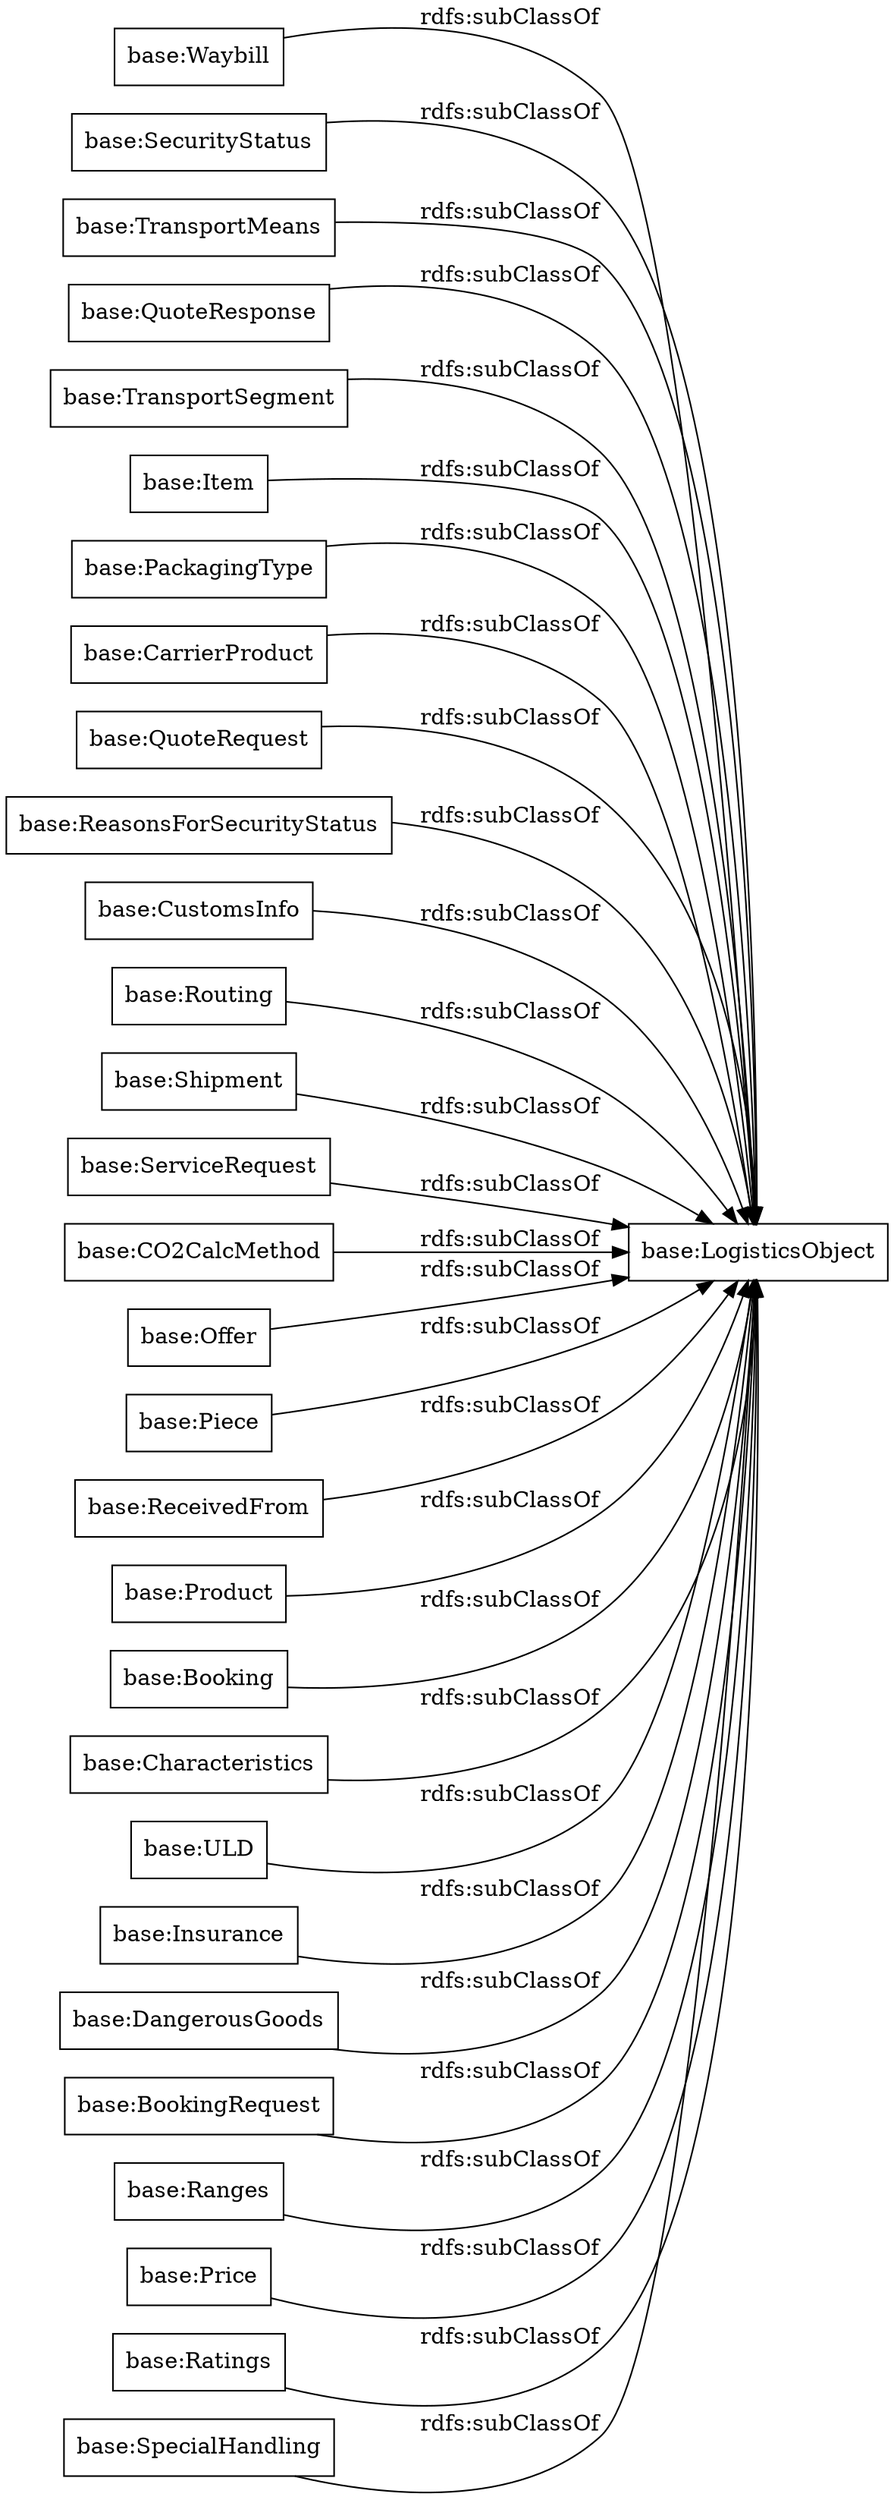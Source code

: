digraph ar2dtool_diagram { 
rankdir=LR;
size="1000"
node [shape = rectangle, color="black"]; "base:Waybill" "base:SecurityStatus" "base:TransportMeans" "base:LogisticsObject" "base:QuoteResponse" "base:TransportSegment" "base:Item" "base:PackagingType" "base:CarrierProduct" "base:QuoteRequest" "base:ReasonsForSecurityStatus" "base:CustomsInfo" "base:Routing" "base:Shipment" "base:ServiceRequest" "base:CO2CalcMethod" "base:Offer" "base:Piece" "base:ReceivedFrom" "base:Product" "base:Booking" "base:Characteristics" "base:ULD" "base:Insurance" "base:DangerousGoods" "base:BookingRequest" "base:Ranges" "base:Price" "base:Ratings" "base:SpecialHandling" ; /*classes style*/
	"base:Price" -> "base:LogisticsObject" [ label = "rdfs:subClassOf" ];
	"base:DangerousGoods" -> "base:LogisticsObject" [ label = "rdfs:subClassOf" ];
	"base:QuoteRequest" -> "base:LogisticsObject" [ label = "rdfs:subClassOf" ];
	"base:Product" -> "base:LogisticsObject" [ label = "rdfs:subClassOf" ];
	"base:Ranges" -> "base:LogisticsObject" [ label = "rdfs:subClassOf" ];
	"base:CO2CalcMethod" -> "base:LogisticsObject" [ label = "rdfs:subClassOf" ];
	"base:Piece" -> "base:LogisticsObject" [ label = "rdfs:subClassOf" ];
	"base:Offer" -> "base:LogisticsObject" [ label = "rdfs:subClassOf" ];
	"base:PackagingType" -> "base:LogisticsObject" [ label = "rdfs:subClassOf" ];
	"base:ReasonsForSecurityStatus" -> "base:LogisticsObject" [ label = "rdfs:subClassOf" ];
	"base:SecurityStatus" -> "base:LogisticsObject" [ label = "rdfs:subClassOf" ];
	"base:Characteristics" -> "base:LogisticsObject" [ label = "rdfs:subClassOf" ];
	"base:Waybill" -> "base:LogisticsObject" [ label = "rdfs:subClassOf" ];
	"base:SpecialHandling" -> "base:LogisticsObject" [ label = "rdfs:subClassOf" ];
	"base:Insurance" -> "base:LogisticsObject" [ label = "rdfs:subClassOf" ];
	"base:ULD" -> "base:LogisticsObject" [ label = "rdfs:subClassOf" ];
	"base:Shipment" -> "base:LogisticsObject" [ label = "rdfs:subClassOf" ];
	"base:TransportSegment" -> "base:LogisticsObject" [ label = "rdfs:subClassOf" ];
	"base:BookingRequest" -> "base:LogisticsObject" [ label = "rdfs:subClassOf" ];
	"base:Item" -> "base:LogisticsObject" [ label = "rdfs:subClassOf" ];
	"base:CustomsInfo" -> "base:LogisticsObject" [ label = "rdfs:subClassOf" ];
	"base:ServiceRequest" -> "base:LogisticsObject" [ label = "rdfs:subClassOf" ];
	"base:TransportMeans" -> "base:LogisticsObject" [ label = "rdfs:subClassOf" ];
	"base:Ratings" -> "base:LogisticsObject" [ label = "rdfs:subClassOf" ];
	"base:ReceivedFrom" -> "base:LogisticsObject" [ label = "rdfs:subClassOf" ];
	"base:QuoteResponse" -> "base:LogisticsObject" [ label = "rdfs:subClassOf" ];
	"base:Booking" -> "base:LogisticsObject" [ label = "rdfs:subClassOf" ];
	"base:Routing" -> "base:LogisticsObject" [ label = "rdfs:subClassOf" ];
	"base:CarrierProduct" -> "base:LogisticsObject" [ label = "rdfs:subClassOf" ];

}
